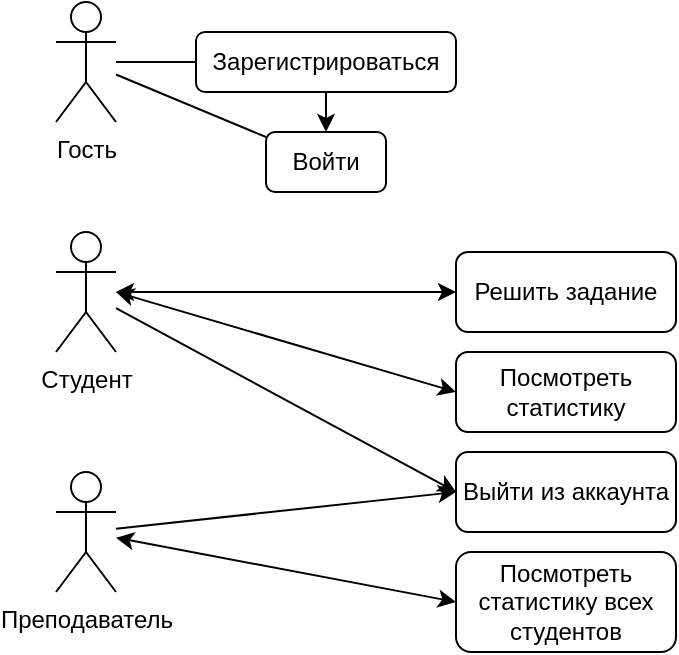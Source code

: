 <mxfile version="21.0.6" type="device"><diagram name="Страница 1" id="OfUCRZCA-p-fu3m5NV9-"><mxGraphModel dx="1124" dy="780" grid="1" gridSize="10" guides="1" tooltips="1" connect="1" arrows="1" fold="1" page="1" pageScale="1" pageWidth="827" pageHeight="1169" math="0" shadow="0"><root><mxCell id="0"/><mxCell id="1" parent="0"/><mxCell id="qAANNy6uI9oKiwRF7D2E-6" value="Гость" style="shape=umlActor;verticalLabelPosition=bottom;verticalAlign=top;html=1;outlineConnect=0;" parent="1" vertex="1"><mxGeometry x="50" y="25" width="30" height="60" as="geometry"/></mxCell><mxCell id="qAANNy6uI9oKiwRF7D2E-9" value="Войти" style="rounded=1;whiteSpace=wrap;html=1;" parent="1" vertex="1"><mxGeometry x="155" y="90" width="60" height="30" as="geometry"/></mxCell><mxCell id="qAANNy6uI9oKiwRF7D2E-11" value="Преподаватель" style="shape=umlActor;verticalLabelPosition=bottom;verticalAlign=top;html=1;outlineConnect=0;" parent="1" vertex="1"><mxGeometry x="50" y="260" width="30" height="60" as="geometry"/></mxCell><mxCell id="qAANNy6uI9oKiwRF7D2E-12" value="Студент" style="shape=umlActor;verticalLabelPosition=bottom;verticalAlign=top;html=1;outlineConnect=0;" parent="1" vertex="1"><mxGeometry x="50" y="140" width="30" height="60" as="geometry"/></mxCell><mxCell id="qAANNy6uI9oKiwRF7D2E-16" value="" style="endArrow=none;html=1;rounded=0;" parent="1" source="qAANNy6uI9oKiwRF7D2E-6" target="qAANNy6uI9oKiwRF7D2E-9" edge="1"><mxGeometry width="50" height="50" relative="1" as="geometry"><mxPoint x="270" y="430" as="sourcePoint"/><mxPoint x="320" y="380" as="targetPoint"/></mxGeometry></mxCell><mxCell id="qAANNy6uI9oKiwRF7D2E-20" value="Посмотреть статистику" style="rounded=1;whiteSpace=wrap;html=1;" parent="1" vertex="1"><mxGeometry x="250" y="200" width="110" height="40" as="geometry"/></mxCell><mxCell id="qAANNy6uI9oKiwRF7D2E-21" value="Решить задание" style="rounded=1;whiteSpace=wrap;html=1;" parent="1" vertex="1"><mxGeometry x="250" y="150" width="110" height="40" as="geometry"/></mxCell><mxCell id="qAANNy6uI9oKiwRF7D2E-35" style="edgeStyle=none;rounded=0;orthogonalLoop=1;jettySize=auto;html=1;" parent="1" source="qAANNy6uI9oKiwRF7D2E-25" target="qAANNy6uI9oKiwRF7D2E-9" edge="1"><mxGeometry relative="1" as="geometry"/></mxCell><mxCell id="qAANNy6uI9oKiwRF7D2E-25" value="Зарегистрироваться" style="rounded=1;whiteSpace=wrap;html=1;" parent="1" vertex="1"><mxGeometry x="120" y="40" width="130" height="30" as="geometry"/></mxCell><mxCell id="qAANNy6uI9oKiwRF7D2E-27" value="" style="endArrow=none;html=1;rounded=0;" parent="1" source="qAANNy6uI9oKiwRF7D2E-6" target="qAANNy6uI9oKiwRF7D2E-25" edge="1"><mxGeometry width="50" height="50" relative="1" as="geometry"><mxPoint x="130" y="520" as="sourcePoint"/><mxPoint x="180" y="470" as="targetPoint"/></mxGeometry></mxCell><mxCell id="HbEGLAxhnZ4oOnLSh7rE-9" value="Посмотреть статистику всех студентов" style="rounded=1;whiteSpace=wrap;html=1;" vertex="1" parent="1"><mxGeometry x="250" y="300" width="110" height="50" as="geometry"/></mxCell><mxCell id="HbEGLAxhnZ4oOnLSh7rE-10" value="Выйти из аккаунта" style="rounded=1;whiteSpace=wrap;html=1;" vertex="1" parent="1"><mxGeometry x="250" y="250" width="110" height="40" as="geometry"/></mxCell><mxCell id="HbEGLAxhnZ4oOnLSh7rE-14" value="" style="endArrow=classic;startArrow=classic;html=1;rounded=0;entryX=0;entryY=0.5;entryDx=0;entryDy=0;" edge="1" parent="1" source="qAANNy6uI9oKiwRF7D2E-12" target="qAANNy6uI9oKiwRF7D2E-21"><mxGeometry width="50" height="50" relative="1" as="geometry"><mxPoint x="140" y="210" as="sourcePoint"/><mxPoint x="190" y="160" as="targetPoint"/></mxGeometry></mxCell><mxCell id="HbEGLAxhnZ4oOnLSh7rE-17" value="" style="endArrow=classic;html=1;rounded=0;entryX=0;entryY=0.5;entryDx=0;entryDy=0;" edge="1" parent="1" source="qAANNy6uI9oKiwRF7D2E-12" target="HbEGLAxhnZ4oOnLSh7rE-10"><mxGeometry width="50" height="50" relative="1" as="geometry"><mxPoint x="170" y="260" as="sourcePoint"/><mxPoint x="220" y="210" as="targetPoint"/></mxGeometry></mxCell><mxCell id="HbEGLAxhnZ4oOnLSh7rE-18" value="" style="endArrow=classic;html=1;rounded=0;entryX=0;entryY=0.5;entryDx=0;entryDy=0;" edge="1" parent="1" source="qAANNy6uI9oKiwRF7D2E-11" target="HbEGLAxhnZ4oOnLSh7rE-10"><mxGeometry width="50" height="50" relative="1" as="geometry"><mxPoint x="170" y="260" as="sourcePoint"/><mxPoint x="220" y="210" as="targetPoint"/></mxGeometry></mxCell><mxCell id="HbEGLAxhnZ4oOnLSh7rE-21" value="" style="endArrow=classic;startArrow=classic;html=1;rounded=0;entryX=0;entryY=0.5;entryDx=0;entryDy=0;" edge="1" parent="1" target="qAANNy6uI9oKiwRF7D2E-20"><mxGeometry width="50" height="50" relative="1" as="geometry"><mxPoint x="80" y="170" as="sourcePoint"/><mxPoint x="190" y="190" as="targetPoint"/></mxGeometry></mxCell><mxCell id="HbEGLAxhnZ4oOnLSh7rE-23" value="" style="endArrow=classic;startArrow=classic;html=1;rounded=0;entryX=0;entryY=0.5;entryDx=0;entryDy=0;" edge="1" parent="1" source="qAANNy6uI9oKiwRF7D2E-11" target="HbEGLAxhnZ4oOnLSh7rE-9"><mxGeometry width="50" height="50" relative="1" as="geometry"><mxPoint x="290" y="320" as="sourcePoint"/><mxPoint x="340" y="270" as="targetPoint"/></mxGeometry></mxCell></root></mxGraphModel></diagram></mxfile>